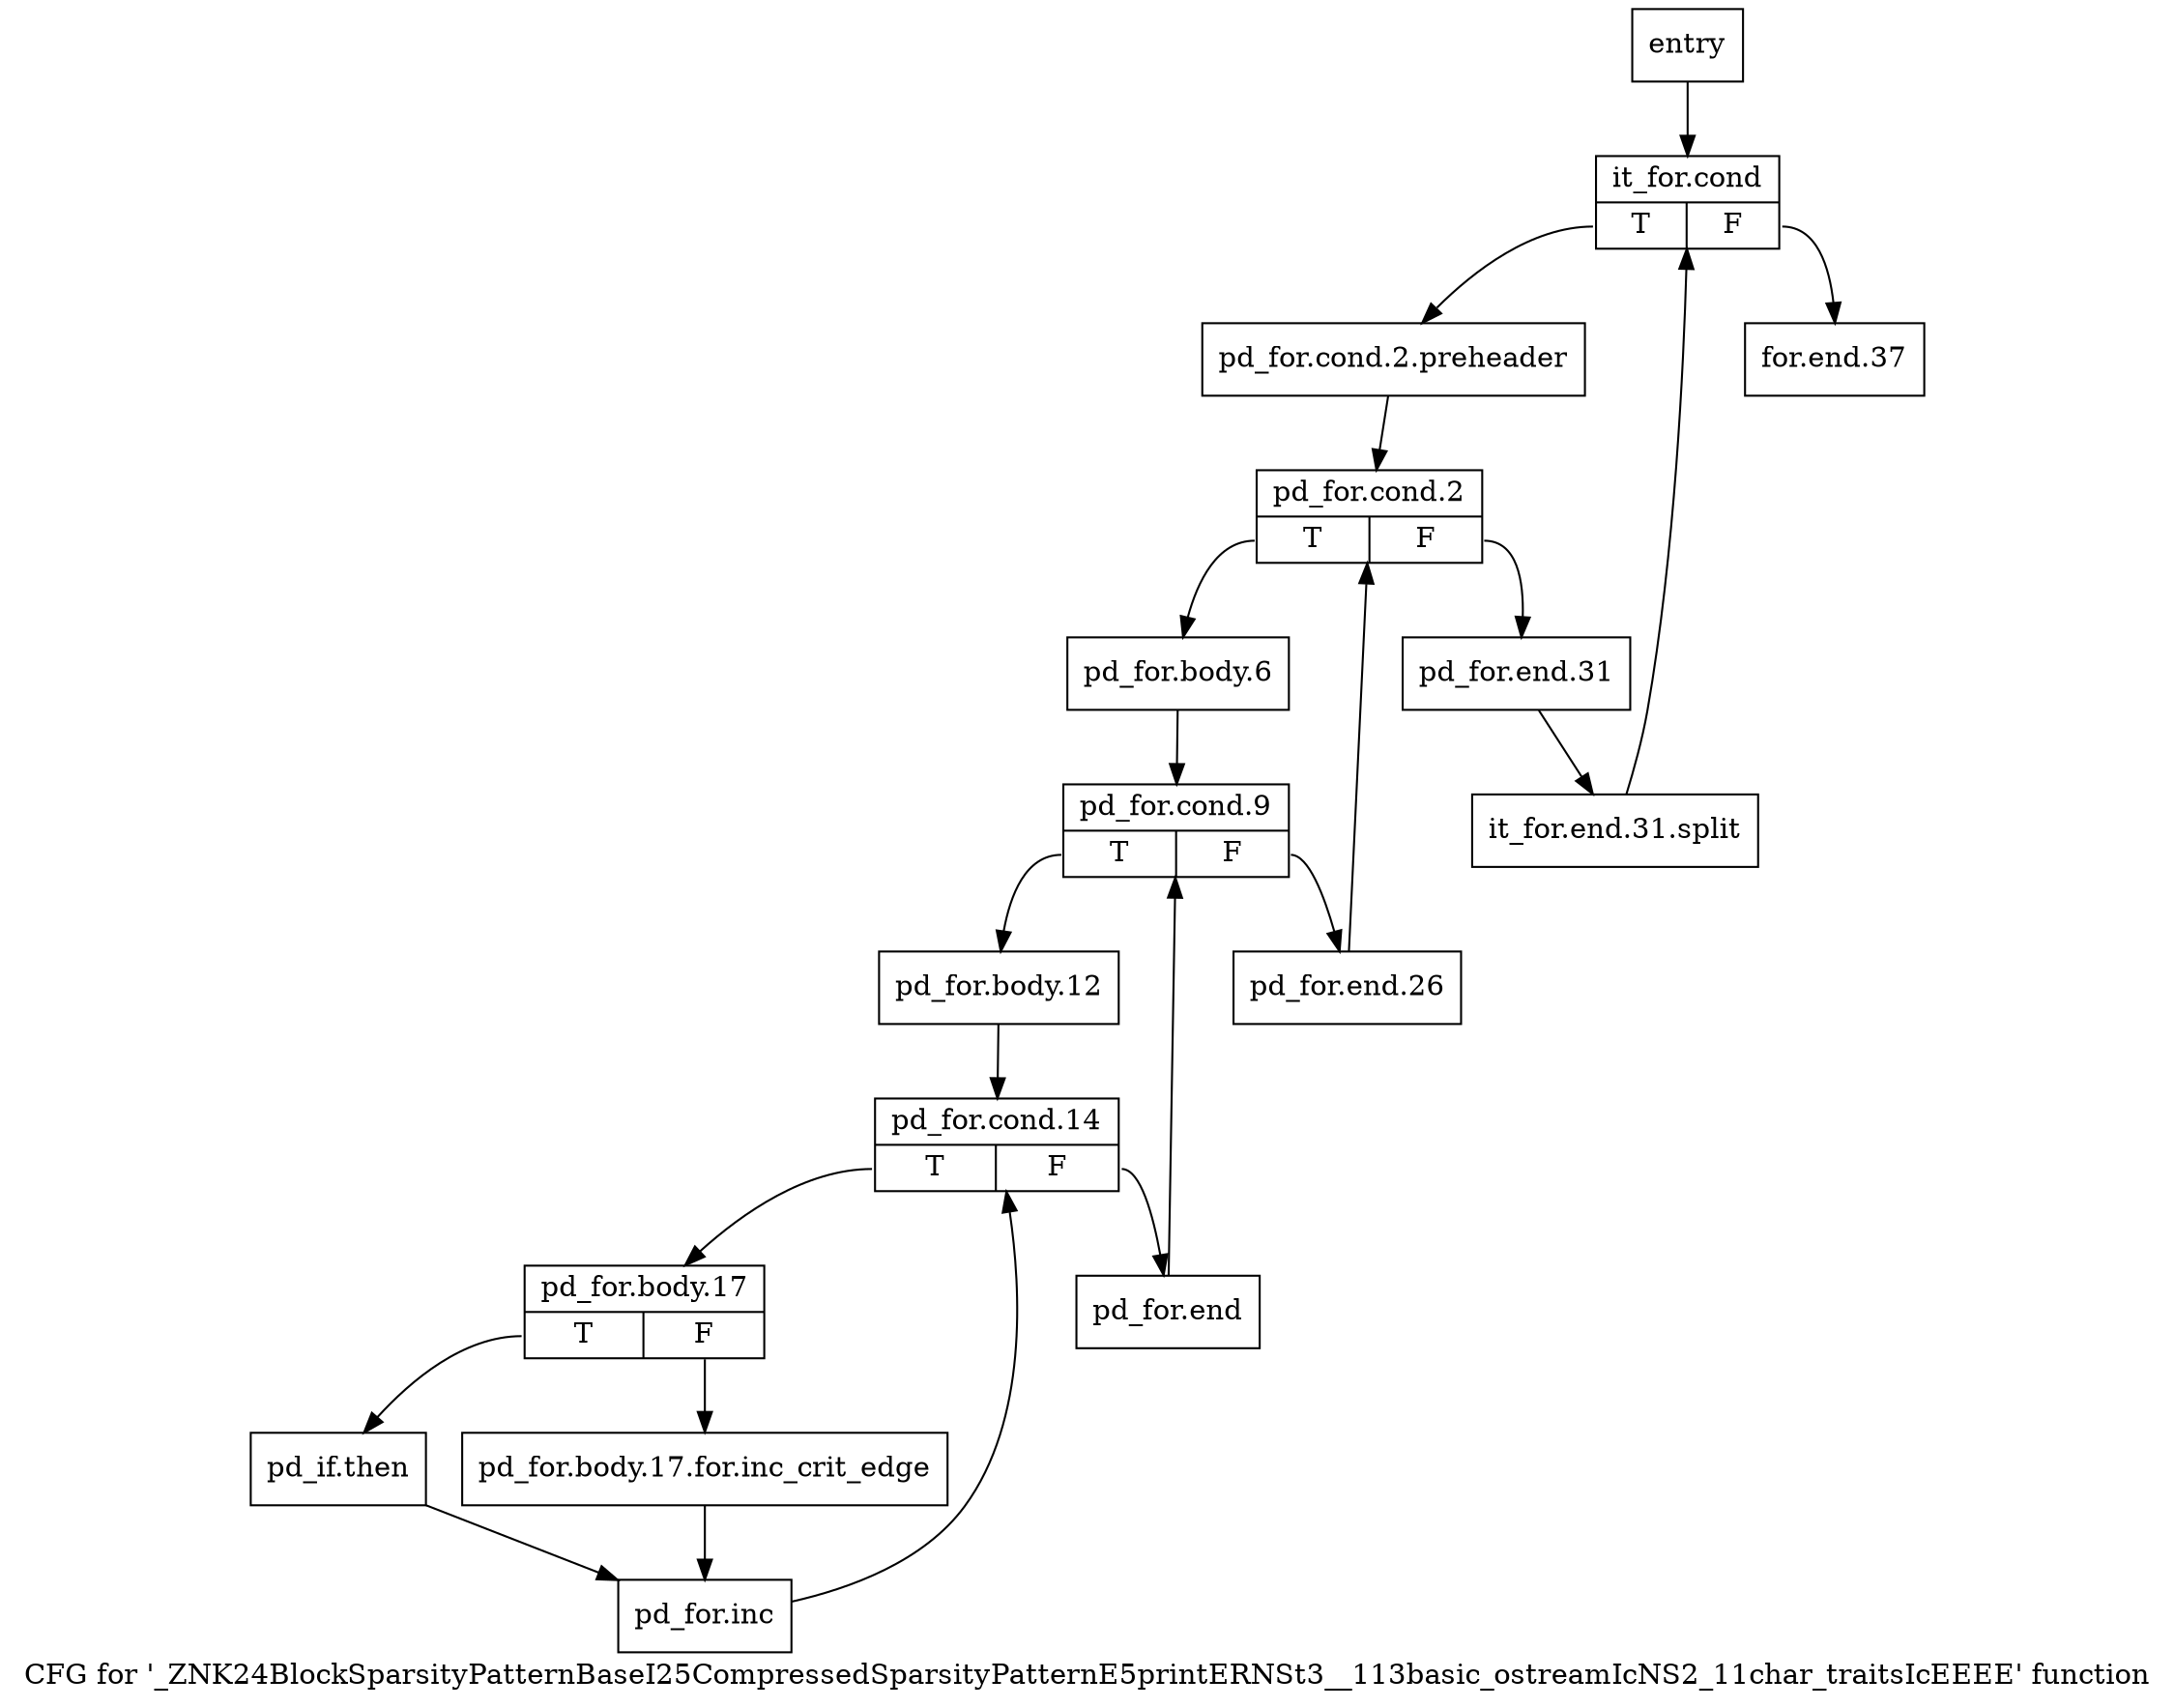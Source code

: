 digraph "CFG for '_ZNK24BlockSparsityPatternBaseI25CompressedSparsityPatternE5printERNSt3__113basic_ostreamIcNS2_11char_traitsIcEEEE' function" {
	label="CFG for '_ZNK24BlockSparsityPatternBaseI25CompressedSparsityPatternE5printERNSt3__113basic_ostreamIcNS2_11char_traitsIcEEEE' function";

	Node0x2c0cda0 [shape=record,label="{entry}"];
	Node0x2c0cda0 -> Node0x2c0cdf0;
	Node0x2c0cdf0 [shape=record,label="{it_for.cond|{<s0>T|<s1>F}}"];
	Node0x2c0cdf0:s0 -> Node0x2c0ce40;
	Node0x2c0cdf0:s1 -> Node0x2c0d250;
	Node0x2c0ce40 [shape=record,label="{pd_for.cond.2.preheader}"];
	Node0x2c0ce40 -> Node0x2c0ce90;
	Node0x2c0ce90 [shape=record,label="{pd_for.cond.2|{<s0>T|<s1>F}}"];
	Node0x2c0ce90:s0 -> Node0x2c0cee0;
	Node0x2c0ce90:s1 -> Node0x2c0d200;
	Node0x2c0cee0 [shape=record,label="{pd_for.body.6}"];
	Node0x2c0cee0 -> Node0x2c0cf30;
	Node0x2c0cf30 [shape=record,label="{pd_for.cond.9|{<s0>T|<s1>F}}"];
	Node0x2c0cf30:s0 -> Node0x2c0cf80;
	Node0x2c0cf30:s1 -> Node0x2c0d1b0;
	Node0x2c0cf80 [shape=record,label="{pd_for.body.12}"];
	Node0x2c0cf80 -> Node0x2c0cfd0;
	Node0x2c0cfd0 [shape=record,label="{pd_for.cond.14|{<s0>T|<s1>F}}"];
	Node0x2c0cfd0:s0 -> Node0x2c0d020;
	Node0x2c0cfd0:s1 -> Node0x2c0d160;
	Node0x2c0d020 [shape=record,label="{pd_for.body.17|{<s0>T|<s1>F}}"];
	Node0x2c0d020:s0 -> Node0x2c0d0c0;
	Node0x2c0d020:s1 -> Node0x2c0d070;
	Node0x2c0d070 [shape=record,label="{pd_for.body.17.for.inc_crit_edge}"];
	Node0x2c0d070 -> Node0x2c0d110;
	Node0x2c0d0c0 [shape=record,label="{pd_if.then}"];
	Node0x2c0d0c0 -> Node0x2c0d110;
	Node0x2c0d110 [shape=record,label="{pd_for.inc}"];
	Node0x2c0d110 -> Node0x2c0cfd0;
	Node0x2c0d160 [shape=record,label="{pd_for.end}"];
	Node0x2c0d160 -> Node0x2c0cf30;
	Node0x2c0d1b0 [shape=record,label="{pd_for.end.26}"];
	Node0x2c0d1b0 -> Node0x2c0ce90;
	Node0x2c0d200 [shape=record,label="{pd_for.end.31}"];
	Node0x2c0d200 -> Node0x7e6e6e0;
	Node0x7e6e6e0 [shape=record,label="{it_for.end.31.split}"];
	Node0x7e6e6e0 -> Node0x2c0cdf0;
	Node0x2c0d250 [shape=record,label="{for.end.37}"];
}
